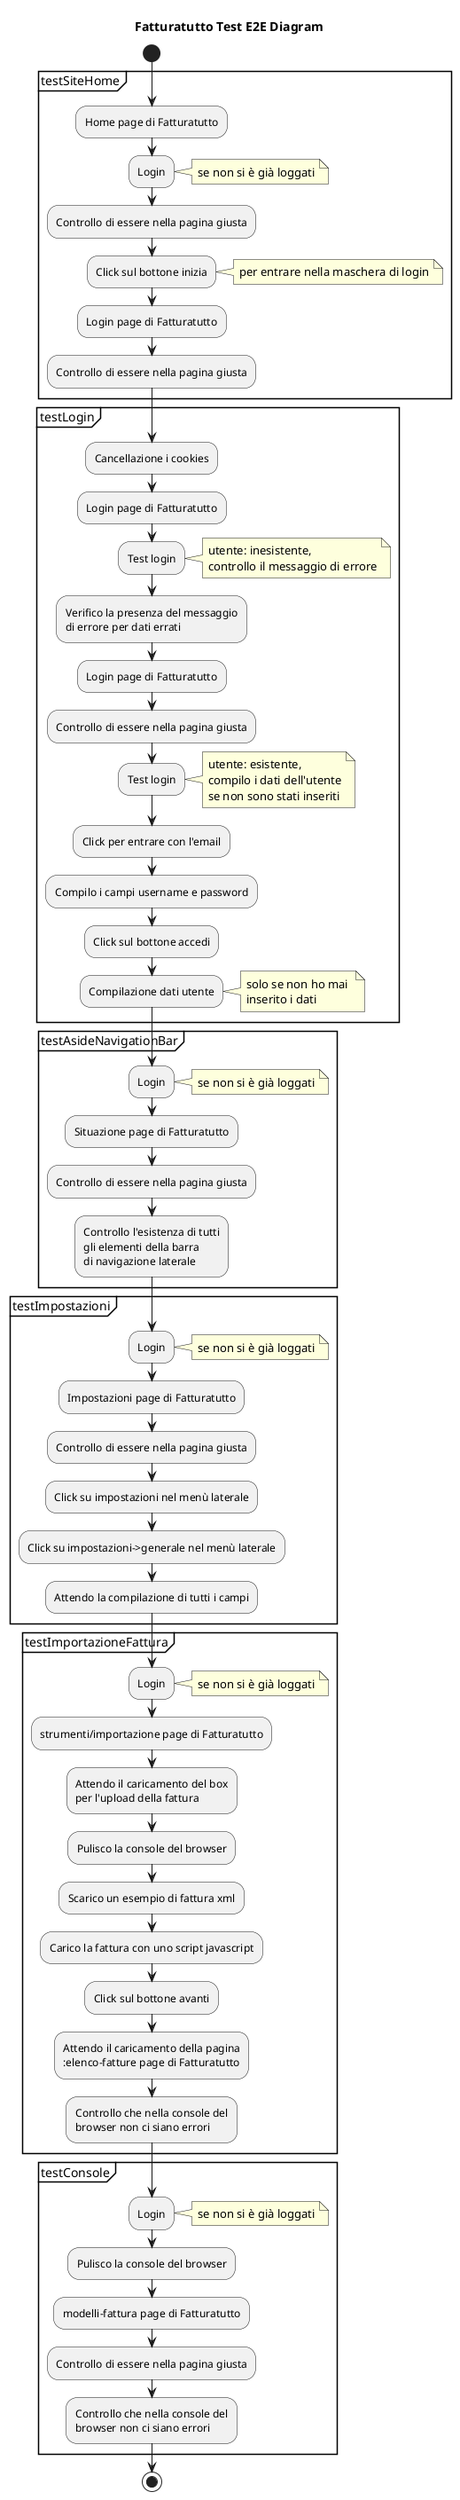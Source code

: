 @startuml

title Fatturatutto Test E2E Diagram 

start

partition testSiteHome {
    :Home page di Fatturatutto;
    :Login;
        note right
            se non si è già loggati
        end note
    :Controllo di essere nella pagina giusta;
    :Click sul bottone inizia;
        note right
            per entrare nella maschera di login
        end note
    :Login page di Fatturatutto;
    :Controllo di essere nella pagina giusta;
}

partition testLogin {
    :Cancellazione i cookies;
    :Login page di Fatturatutto;
    :Test login;
        note right
            utente: inesistente, 
            controllo il messaggio di errore
        end note
    :Verifico la presenza del messaggio 
    di errore per dati errati;
    :Login page di Fatturatutto;
    :Controllo di essere nella pagina giusta;
    :Test login;
        note right
            utente: esistente, 
            compilo i dati dell'utente
            se non sono stati inseriti
        end note
    :Click per entrare con l'email;
    :Compilo i campi username e password;
    :Click sul bottone accedi;
    :Compilazione dati utente;
        note right
            solo se non ho mai 
            inserito i dati
        end note
}

partition testAsideNavigationBar{
    :Login;
        note right
            se non si è già loggati
        end note
    :Situazione page di Fatturatutto;
    :Controllo di essere nella pagina giusta;
    :Controllo l'esistenza di tutti 
    gli elementi della barra 
    di navigazione laterale;
}

partition testImpostazioni{
    :Login;
        note right
            se non si è già loggati
        end note
    :Impostazioni page di Fatturatutto;
    :Controllo di essere nella pagina giusta;
    :Click su impostazioni nel menù laterale;
    :Click su impostazioni->generale nel menù laterale;
    :Attendo la compilazione di tutti i campi;
}

partition testImportazioneFattura{
    :Login;
        note right
            se non si è già loggati
        end note
    :strumenti/importazione page di Fatturatutto;
    :Attendo il caricamento del box 
    per l'upload della fattura;
    :Pulisco la console del browser;
    :Scarico un esempio di fattura xml;
    :Carico la fattura con uno script javascript;
    :Click sul bottone avanti;
    :Attendo il caricamento della pagina
    :elenco-fatture page di Fatturatutto;
    :Controllo che nella console del 
    browser non ci siano errori;
}

partition testConsole{
    :Login;
        note right
            se non si è già loggati
        end note
    :Pulisco la console del browser;
    :modelli-fattura page di Fatturatutto;
    :Controllo di essere nella pagina giusta;
    :Controllo che nella console del 
    browser non ci siano errori;
}

stop

@enduml
